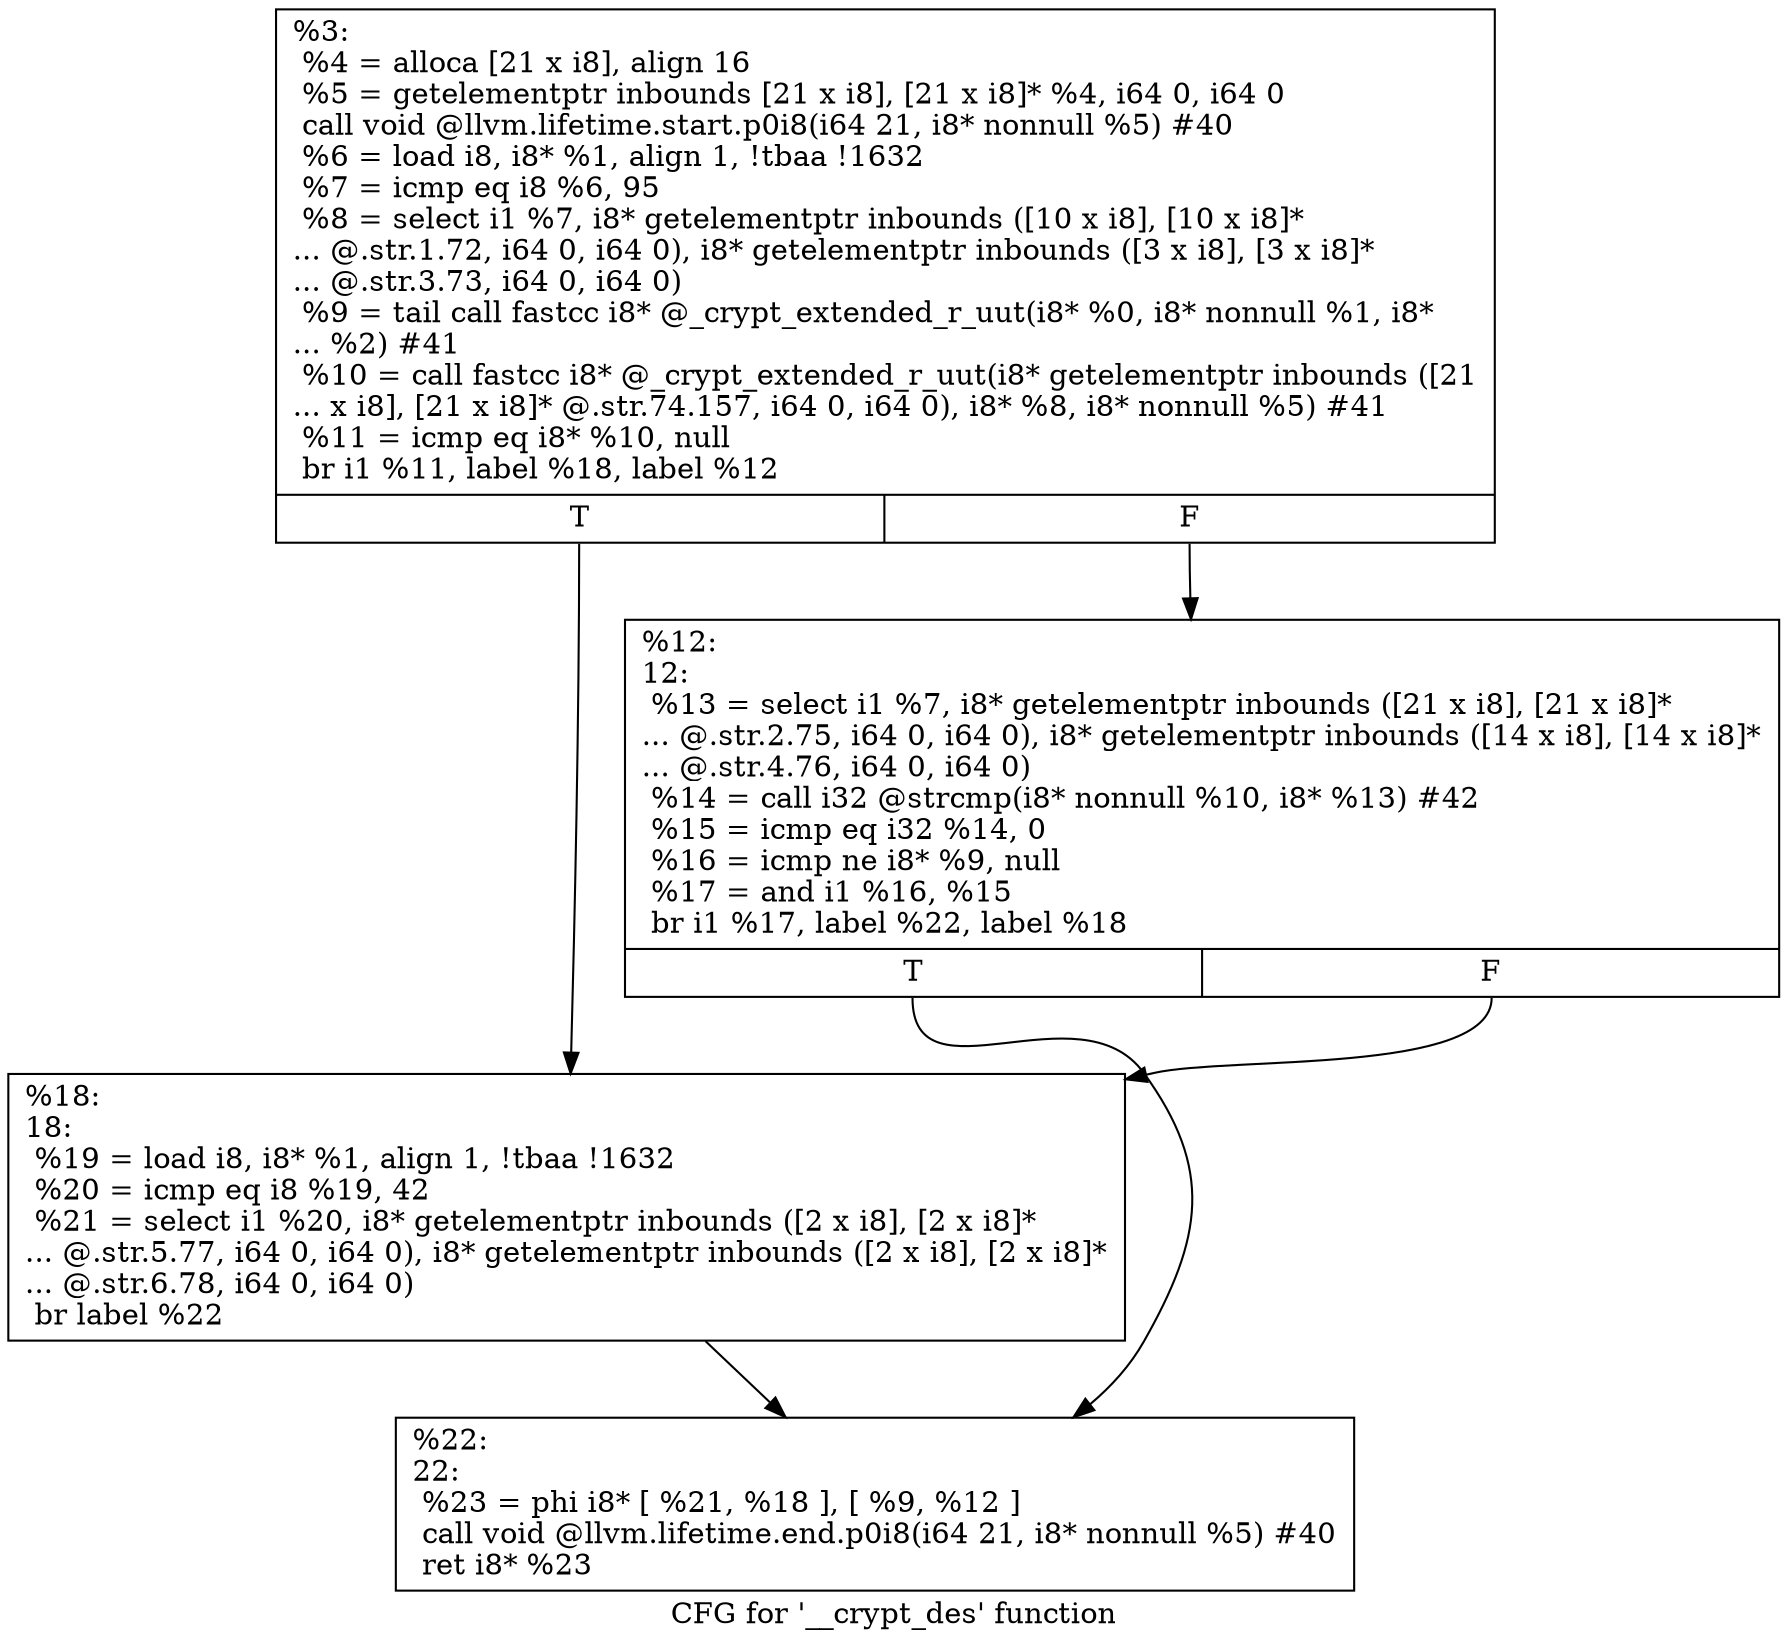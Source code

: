 digraph "CFG for '__crypt_des' function" {
	label="CFG for '__crypt_des' function";

	Node0x1a26c40 [shape=record,label="{%3:\l  %4 = alloca [21 x i8], align 16\l  %5 = getelementptr inbounds [21 x i8], [21 x i8]* %4, i64 0, i64 0\l  call void @llvm.lifetime.start.p0i8(i64 21, i8* nonnull %5) #40\l  %6 = load i8, i8* %1, align 1, !tbaa !1632\l  %7 = icmp eq i8 %6, 95\l  %8 = select i1 %7, i8* getelementptr inbounds ([10 x i8], [10 x i8]*\l... @.str.1.72, i64 0, i64 0), i8* getelementptr inbounds ([3 x i8], [3 x i8]*\l... @.str.3.73, i64 0, i64 0)\l  %9 = tail call fastcc i8* @_crypt_extended_r_uut(i8* %0, i8* nonnull %1, i8*\l... %2) #41\l  %10 = call fastcc i8* @_crypt_extended_r_uut(i8* getelementptr inbounds ([21\l... x i8], [21 x i8]* @.str.74.157, i64 0, i64 0), i8* %8, i8* nonnull %5) #41\l  %11 = icmp eq i8* %10, null\l  br i1 %11, label %18, label %12\l|{<s0>T|<s1>F}}"];
	Node0x1a26c40:s0 -> Node0x1a26ce0;
	Node0x1a26c40:s1 -> Node0x1a26c90;
	Node0x1a26c90 [shape=record,label="{%12:\l12:                                               \l  %13 = select i1 %7, i8* getelementptr inbounds ([21 x i8], [21 x i8]*\l... @.str.2.75, i64 0, i64 0), i8* getelementptr inbounds ([14 x i8], [14 x i8]*\l... @.str.4.76, i64 0, i64 0)\l  %14 = call i32 @strcmp(i8* nonnull %10, i8* %13) #42\l  %15 = icmp eq i32 %14, 0\l  %16 = icmp ne i8* %9, null\l  %17 = and i1 %16, %15\l  br i1 %17, label %22, label %18\l|{<s0>T|<s1>F}}"];
	Node0x1a26c90:s0 -> Node0x1a26d30;
	Node0x1a26c90:s1 -> Node0x1a26ce0;
	Node0x1a26ce0 [shape=record,label="{%18:\l18:                                               \l  %19 = load i8, i8* %1, align 1, !tbaa !1632\l  %20 = icmp eq i8 %19, 42\l  %21 = select i1 %20, i8* getelementptr inbounds ([2 x i8], [2 x i8]*\l... @.str.5.77, i64 0, i64 0), i8* getelementptr inbounds ([2 x i8], [2 x i8]*\l... @.str.6.78, i64 0, i64 0)\l  br label %22\l}"];
	Node0x1a26ce0 -> Node0x1a26d30;
	Node0x1a26d30 [shape=record,label="{%22:\l22:                                               \l  %23 = phi i8* [ %21, %18 ], [ %9, %12 ]\l  call void @llvm.lifetime.end.p0i8(i64 21, i8* nonnull %5) #40\l  ret i8* %23\l}"];
}
